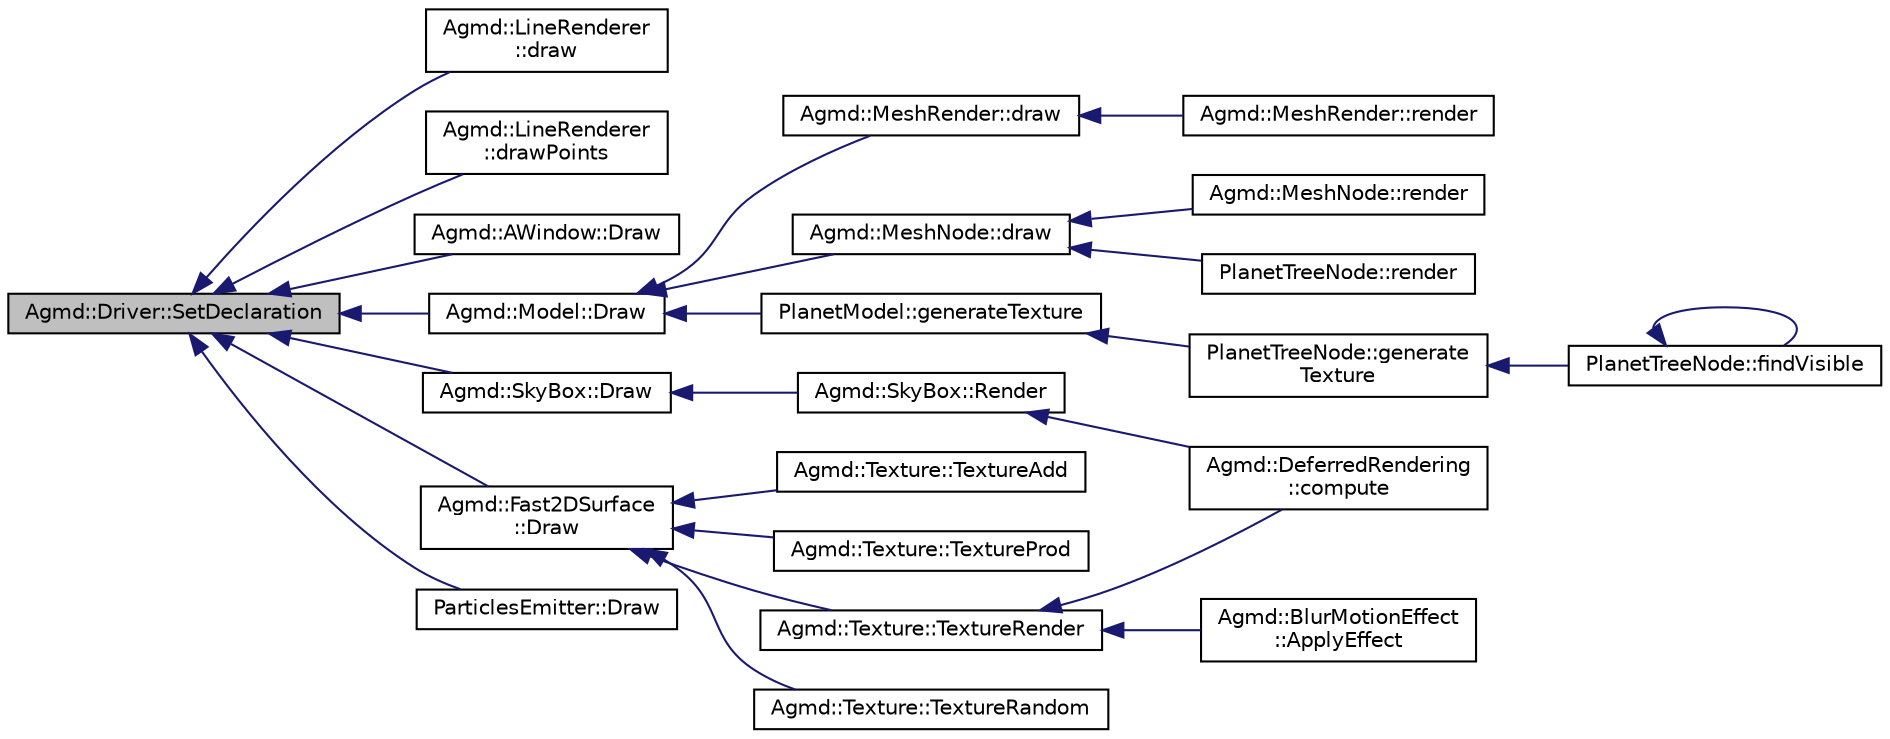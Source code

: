 digraph "Agmd::Driver::SetDeclaration"
{
  edge [fontname="Helvetica",fontsize="10",labelfontname="Helvetica",labelfontsize="10"];
  node [fontname="Helvetica",fontsize="10",shape=record];
  rankdir="LR";
  Node1 [label="Agmd::Driver::SetDeclaration",height=0.2,width=0.4,color="black", fillcolor="grey75", style="filled" fontcolor="black"];
  Node1 -> Node2 [dir="back",color="midnightblue",fontsize="10",style="solid",fontname="Helvetica"];
  Node2 [label="Agmd::LineRenderer\l::draw",height=0.2,width=0.4,color="black", fillcolor="white", style="filled",URL="$class_agmd_1_1_line_renderer.html#a67aa8ac3de03953518f33c3fbf5810bb"];
  Node1 -> Node3 [dir="back",color="midnightblue",fontsize="10",style="solid",fontname="Helvetica"];
  Node3 [label="Agmd::LineRenderer\l::drawPoints",height=0.2,width=0.4,color="black", fillcolor="white", style="filled",URL="$class_agmd_1_1_line_renderer.html#a855e64fea45bccb9d46735dcd60d82ac"];
  Node1 -> Node4 [dir="back",color="midnightblue",fontsize="10",style="solid",fontname="Helvetica"];
  Node4 [label="Agmd::AWindow::Draw",height=0.2,width=0.4,color="black", fillcolor="white", style="filled",URL="$class_agmd_1_1_a_window.html#a93b410b17d973df5bb16ae0ddadb45bf"];
  Node1 -> Node5 [dir="back",color="midnightblue",fontsize="10",style="solid",fontname="Helvetica"];
  Node5 [label="Agmd::Model::Draw",height=0.2,width=0.4,color="black", fillcolor="white", style="filled",URL="$class_agmd_1_1_model.html#aa2c55e47471f726d613e421cf549ab0b"];
  Node5 -> Node6 [dir="back",color="midnightblue",fontsize="10",style="solid",fontname="Helvetica"];
  Node6 [label="Agmd::MeshRender::draw",height=0.2,width=0.4,color="black", fillcolor="white", style="filled",URL="$class_agmd_1_1_mesh_render.html#a4d0e321f6498e233ee0912032cda8c45"];
  Node6 -> Node7 [dir="back",color="midnightblue",fontsize="10",style="solid",fontname="Helvetica"];
  Node7 [label="Agmd::MeshRender::render",height=0.2,width=0.4,color="black", fillcolor="white", style="filled",URL="$class_agmd_1_1_mesh_render.html#a3052b6e1e2b1d90ab2a77f24444c6273"];
  Node5 -> Node8 [dir="back",color="midnightblue",fontsize="10",style="solid",fontname="Helvetica"];
  Node8 [label="Agmd::MeshNode::draw",height=0.2,width=0.4,color="black", fillcolor="white", style="filled",URL="$class_agmd_1_1_mesh_node.html#a8b905212c90d73b820531b36ea9bb0a9"];
  Node8 -> Node9 [dir="back",color="midnightblue",fontsize="10",style="solid",fontname="Helvetica"];
  Node9 [label="Agmd::MeshNode::render",height=0.2,width=0.4,color="black", fillcolor="white", style="filled",URL="$class_agmd_1_1_mesh_node.html#a4152144e5d07304bb44001a5e97571a5"];
  Node8 -> Node10 [dir="back",color="midnightblue",fontsize="10",style="solid",fontname="Helvetica"];
  Node10 [label="PlanetTreeNode::render",height=0.2,width=0.4,color="black", fillcolor="white", style="filled",URL="$class_planet_tree_node.html#a54479e30d42d32cbb904b2d396646eaa"];
  Node5 -> Node11 [dir="back",color="midnightblue",fontsize="10",style="solid",fontname="Helvetica"];
  Node11 [label="PlanetModel::generateTexture",height=0.2,width=0.4,color="black", fillcolor="white", style="filled",URL="$class_planet_model.html#ae46743410636735396db8d14e606e560"];
  Node11 -> Node12 [dir="back",color="midnightblue",fontsize="10",style="solid",fontname="Helvetica"];
  Node12 [label="PlanetTreeNode::generate\lTexture",height=0.2,width=0.4,color="black", fillcolor="white", style="filled",URL="$class_planet_tree_node.html#a6551b608c3765cc429d6cb2b1107a705"];
  Node12 -> Node13 [dir="back",color="midnightblue",fontsize="10",style="solid",fontname="Helvetica"];
  Node13 [label="PlanetTreeNode::findVisible",height=0.2,width=0.4,color="black", fillcolor="white", style="filled",URL="$class_planet_tree_node.html#a7e08300b24c7656d04debb88f07c9cfe"];
  Node13 -> Node13 [dir="back",color="midnightblue",fontsize="10",style="solid",fontname="Helvetica"];
  Node1 -> Node14 [dir="back",color="midnightblue",fontsize="10",style="solid",fontname="Helvetica"];
  Node14 [label="Agmd::SkyBox::Draw",height=0.2,width=0.4,color="black", fillcolor="white", style="filled",URL="$class_agmd_1_1_sky_box.html#adac93a527457bb6ffebc3c11bcf1c56d"];
  Node14 -> Node15 [dir="back",color="midnightblue",fontsize="10",style="solid",fontname="Helvetica"];
  Node15 [label="Agmd::SkyBox::Render",height=0.2,width=0.4,color="black", fillcolor="white", style="filled",URL="$class_agmd_1_1_sky_box.html#a693474fc6f545526cfcdfb91e60c8464"];
  Node15 -> Node16 [dir="back",color="midnightblue",fontsize="10",style="solid",fontname="Helvetica"];
  Node16 [label="Agmd::DeferredRendering\l::compute",height=0.2,width=0.4,color="black", fillcolor="white", style="filled",URL="$class_agmd_1_1_deferred_rendering.html#a515c1e13b229417261fa43f77e594076"];
  Node1 -> Node17 [dir="back",color="midnightblue",fontsize="10",style="solid",fontname="Helvetica"];
  Node17 [label="Agmd::Fast2DSurface\l::Draw",height=0.2,width=0.4,color="black", fillcolor="white", style="filled",URL="$class_agmd_1_1_fast2_d_surface.html#a6af73bac96a71d16756b9b93d2e97bd6"];
  Node17 -> Node18 [dir="back",color="midnightblue",fontsize="10",style="solid",fontname="Helvetica"];
  Node18 [label="Agmd::Texture::TextureAdd",height=0.2,width=0.4,color="black", fillcolor="white", style="filled",URL="$class_agmd_1_1_texture.html#a12159c3ef9493e7a82879d8a727c4367"];
  Node17 -> Node19 [dir="back",color="midnightblue",fontsize="10",style="solid",fontname="Helvetica"];
  Node19 [label="Agmd::Texture::TextureProd",height=0.2,width=0.4,color="black", fillcolor="white", style="filled",URL="$class_agmd_1_1_texture.html#a0a6c56f3146829d69f1c0fe5a1bd790a"];
  Node17 -> Node20 [dir="back",color="midnightblue",fontsize="10",style="solid",fontname="Helvetica"];
  Node20 [label="Agmd::Texture::TextureRender",height=0.2,width=0.4,color="black", fillcolor="white", style="filled",URL="$class_agmd_1_1_texture.html#af159d805c45dcb0d9fbcc5a1dc89954f"];
  Node20 -> Node21 [dir="back",color="midnightblue",fontsize="10",style="solid",fontname="Helvetica"];
  Node21 [label="Agmd::BlurMotionEffect\l::ApplyEffect",height=0.2,width=0.4,color="black", fillcolor="white", style="filled",URL="$class_agmd_1_1_blur_motion_effect.html#a6286d0c1aea5f9560fa0da698995addb"];
  Node20 -> Node16 [dir="back",color="midnightblue",fontsize="10",style="solid",fontname="Helvetica"];
  Node17 -> Node22 [dir="back",color="midnightblue",fontsize="10",style="solid",fontname="Helvetica"];
  Node22 [label="Agmd::Texture::TextureRandom",height=0.2,width=0.4,color="black", fillcolor="white", style="filled",URL="$class_agmd_1_1_texture.html#a8947db62c7566c5cec617cf8f98cfce5"];
  Node1 -> Node23 [dir="back",color="midnightblue",fontsize="10",style="solid",fontname="Helvetica"];
  Node23 [label="ParticlesEmitter::Draw",height=0.2,width=0.4,color="black", fillcolor="white", style="filled",URL="$class_particles_emitter.html#ac376a1dcd6bdb9f05021a83c11e3e207"];
}
